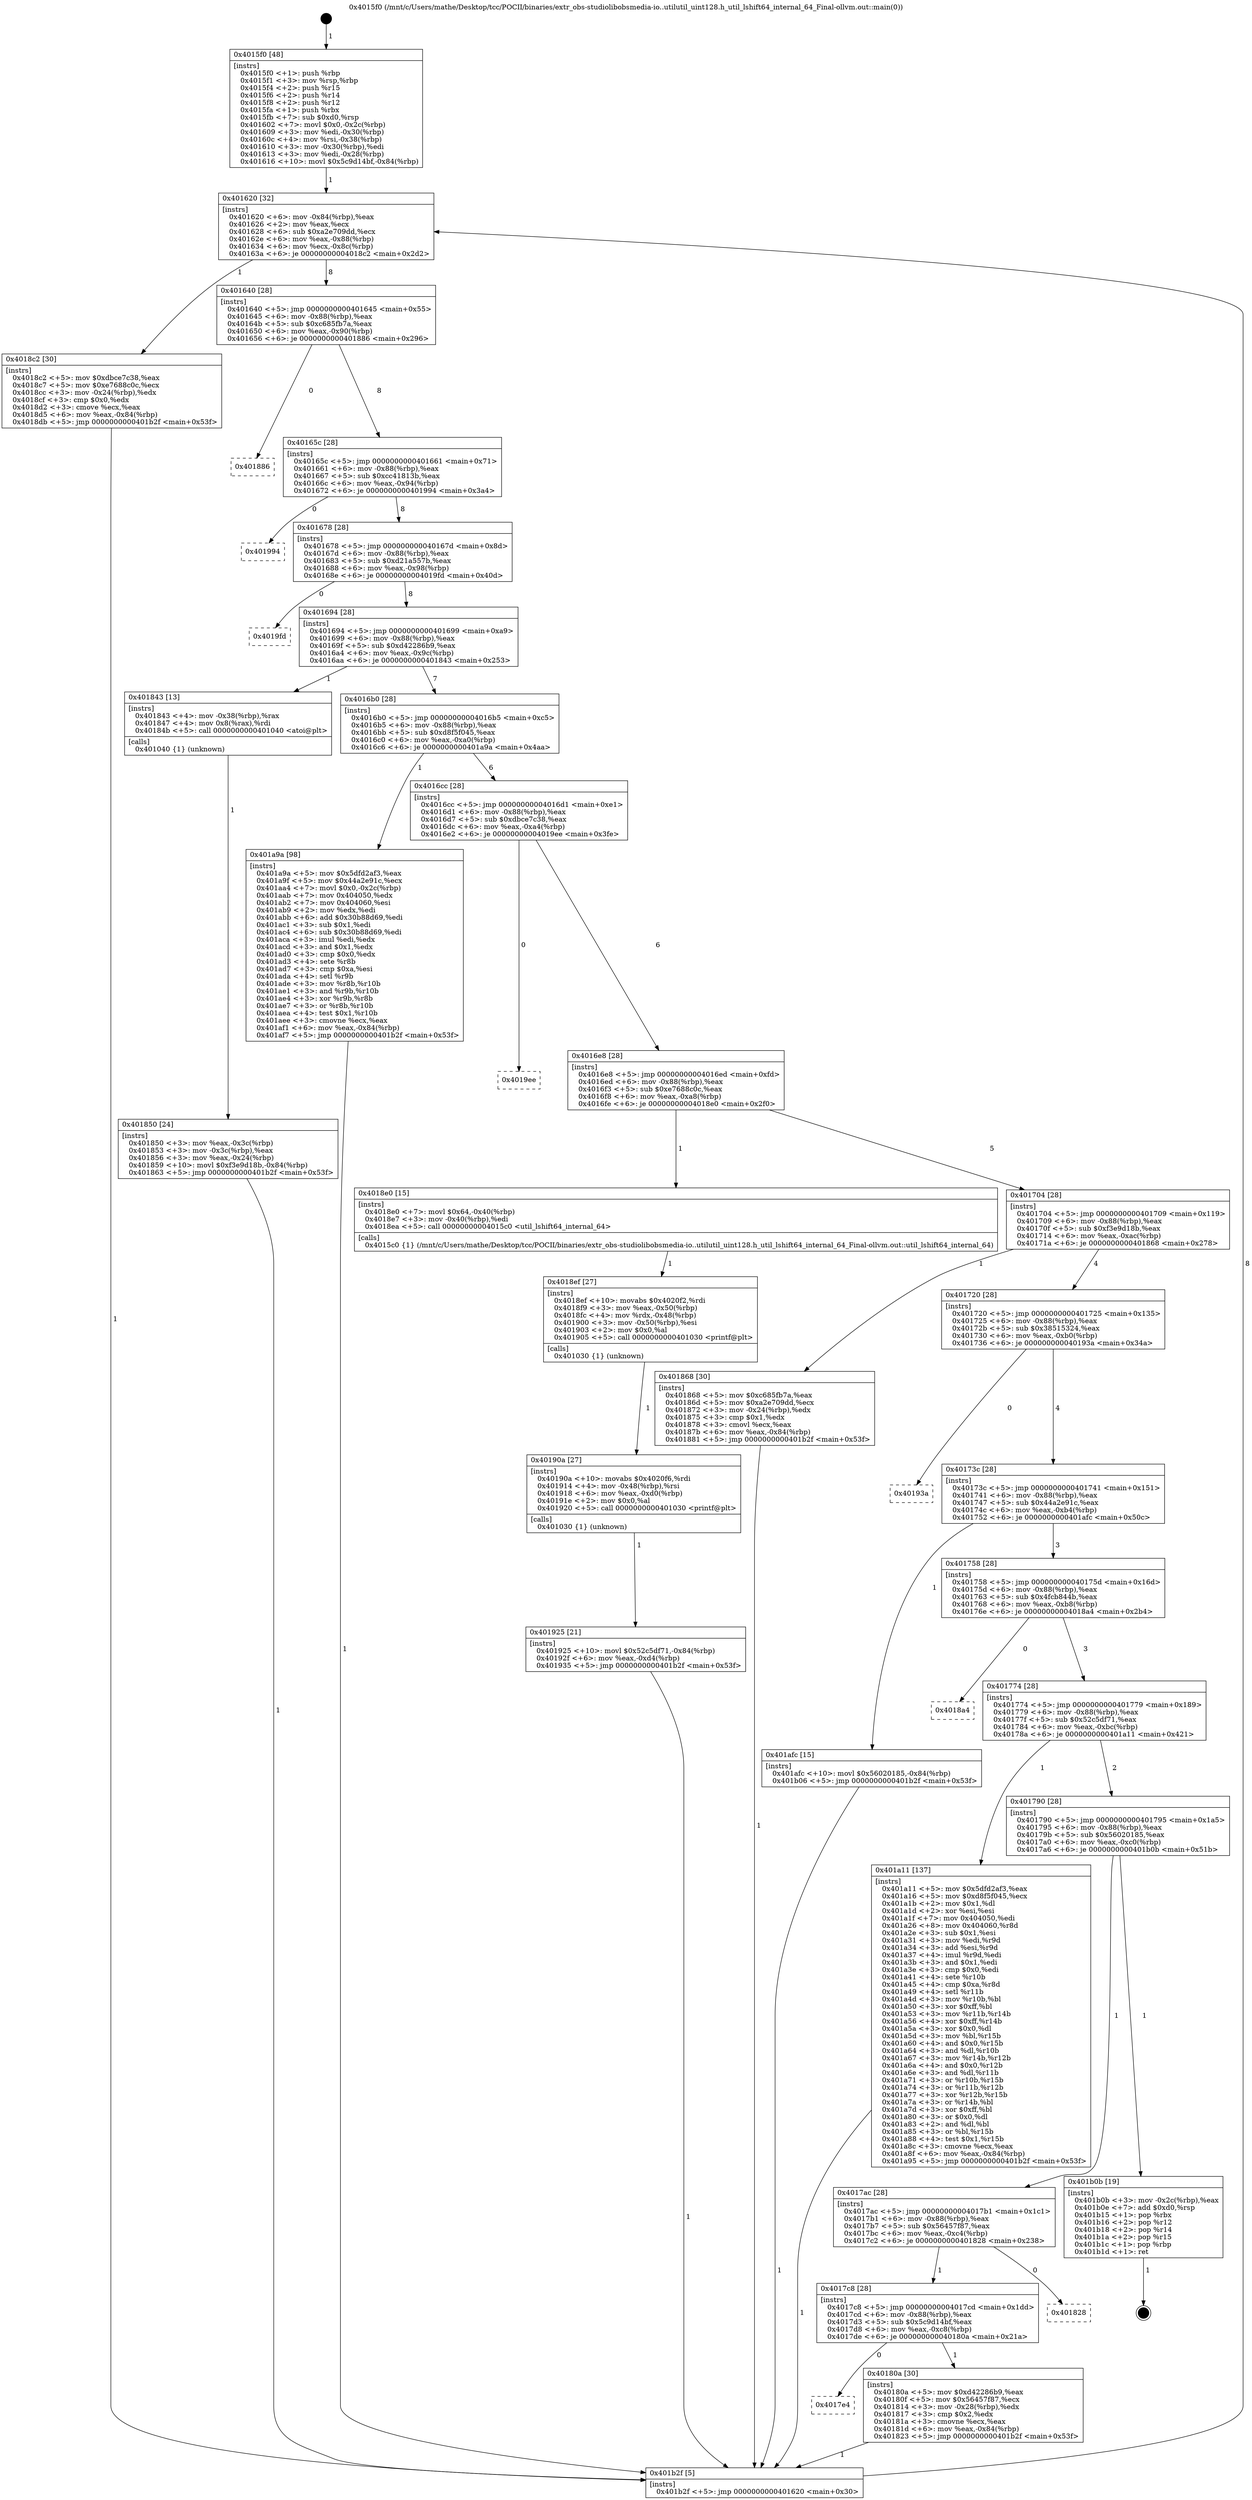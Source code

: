 digraph "0x4015f0" {
  label = "0x4015f0 (/mnt/c/Users/mathe/Desktop/tcc/POCII/binaries/extr_obs-studiolibobsmedia-io..utilutil_uint128.h_util_lshift64_internal_64_Final-ollvm.out::main(0))"
  labelloc = "t"
  node[shape=record]

  Entry [label="",width=0.3,height=0.3,shape=circle,fillcolor=black,style=filled]
  "0x401620" [label="{
     0x401620 [32]\l
     | [instrs]\l
     &nbsp;&nbsp;0x401620 \<+6\>: mov -0x84(%rbp),%eax\l
     &nbsp;&nbsp;0x401626 \<+2\>: mov %eax,%ecx\l
     &nbsp;&nbsp;0x401628 \<+6\>: sub $0xa2e709dd,%ecx\l
     &nbsp;&nbsp;0x40162e \<+6\>: mov %eax,-0x88(%rbp)\l
     &nbsp;&nbsp;0x401634 \<+6\>: mov %ecx,-0x8c(%rbp)\l
     &nbsp;&nbsp;0x40163a \<+6\>: je 00000000004018c2 \<main+0x2d2\>\l
  }"]
  "0x4018c2" [label="{
     0x4018c2 [30]\l
     | [instrs]\l
     &nbsp;&nbsp;0x4018c2 \<+5\>: mov $0xdbce7c38,%eax\l
     &nbsp;&nbsp;0x4018c7 \<+5\>: mov $0xe7688c0c,%ecx\l
     &nbsp;&nbsp;0x4018cc \<+3\>: mov -0x24(%rbp),%edx\l
     &nbsp;&nbsp;0x4018cf \<+3\>: cmp $0x0,%edx\l
     &nbsp;&nbsp;0x4018d2 \<+3\>: cmove %ecx,%eax\l
     &nbsp;&nbsp;0x4018d5 \<+6\>: mov %eax,-0x84(%rbp)\l
     &nbsp;&nbsp;0x4018db \<+5\>: jmp 0000000000401b2f \<main+0x53f\>\l
  }"]
  "0x401640" [label="{
     0x401640 [28]\l
     | [instrs]\l
     &nbsp;&nbsp;0x401640 \<+5\>: jmp 0000000000401645 \<main+0x55\>\l
     &nbsp;&nbsp;0x401645 \<+6\>: mov -0x88(%rbp),%eax\l
     &nbsp;&nbsp;0x40164b \<+5\>: sub $0xc685fb7a,%eax\l
     &nbsp;&nbsp;0x401650 \<+6\>: mov %eax,-0x90(%rbp)\l
     &nbsp;&nbsp;0x401656 \<+6\>: je 0000000000401886 \<main+0x296\>\l
  }"]
  Exit [label="",width=0.3,height=0.3,shape=circle,fillcolor=black,style=filled,peripheries=2]
  "0x401886" [label="{
     0x401886\l
  }", style=dashed]
  "0x40165c" [label="{
     0x40165c [28]\l
     | [instrs]\l
     &nbsp;&nbsp;0x40165c \<+5\>: jmp 0000000000401661 \<main+0x71\>\l
     &nbsp;&nbsp;0x401661 \<+6\>: mov -0x88(%rbp),%eax\l
     &nbsp;&nbsp;0x401667 \<+5\>: sub $0xcc41813b,%eax\l
     &nbsp;&nbsp;0x40166c \<+6\>: mov %eax,-0x94(%rbp)\l
     &nbsp;&nbsp;0x401672 \<+6\>: je 0000000000401994 \<main+0x3a4\>\l
  }"]
  "0x401925" [label="{
     0x401925 [21]\l
     | [instrs]\l
     &nbsp;&nbsp;0x401925 \<+10\>: movl $0x52c5df71,-0x84(%rbp)\l
     &nbsp;&nbsp;0x40192f \<+6\>: mov %eax,-0xd4(%rbp)\l
     &nbsp;&nbsp;0x401935 \<+5\>: jmp 0000000000401b2f \<main+0x53f\>\l
  }"]
  "0x401994" [label="{
     0x401994\l
  }", style=dashed]
  "0x401678" [label="{
     0x401678 [28]\l
     | [instrs]\l
     &nbsp;&nbsp;0x401678 \<+5\>: jmp 000000000040167d \<main+0x8d\>\l
     &nbsp;&nbsp;0x40167d \<+6\>: mov -0x88(%rbp),%eax\l
     &nbsp;&nbsp;0x401683 \<+5\>: sub $0xd21a557b,%eax\l
     &nbsp;&nbsp;0x401688 \<+6\>: mov %eax,-0x98(%rbp)\l
     &nbsp;&nbsp;0x40168e \<+6\>: je 00000000004019fd \<main+0x40d\>\l
  }"]
  "0x40190a" [label="{
     0x40190a [27]\l
     | [instrs]\l
     &nbsp;&nbsp;0x40190a \<+10\>: movabs $0x4020f6,%rdi\l
     &nbsp;&nbsp;0x401914 \<+4\>: mov -0x48(%rbp),%rsi\l
     &nbsp;&nbsp;0x401918 \<+6\>: mov %eax,-0xd0(%rbp)\l
     &nbsp;&nbsp;0x40191e \<+2\>: mov $0x0,%al\l
     &nbsp;&nbsp;0x401920 \<+5\>: call 0000000000401030 \<printf@plt\>\l
     | [calls]\l
     &nbsp;&nbsp;0x401030 \{1\} (unknown)\l
  }"]
  "0x4019fd" [label="{
     0x4019fd\l
  }", style=dashed]
  "0x401694" [label="{
     0x401694 [28]\l
     | [instrs]\l
     &nbsp;&nbsp;0x401694 \<+5\>: jmp 0000000000401699 \<main+0xa9\>\l
     &nbsp;&nbsp;0x401699 \<+6\>: mov -0x88(%rbp),%eax\l
     &nbsp;&nbsp;0x40169f \<+5\>: sub $0xd42286b9,%eax\l
     &nbsp;&nbsp;0x4016a4 \<+6\>: mov %eax,-0x9c(%rbp)\l
     &nbsp;&nbsp;0x4016aa \<+6\>: je 0000000000401843 \<main+0x253\>\l
  }"]
  "0x4018ef" [label="{
     0x4018ef [27]\l
     | [instrs]\l
     &nbsp;&nbsp;0x4018ef \<+10\>: movabs $0x4020f2,%rdi\l
     &nbsp;&nbsp;0x4018f9 \<+3\>: mov %eax,-0x50(%rbp)\l
     &nbsp;&nbsp;0x4018fc \<+4\>: mov %rdx,-0x48(%rbp)\l
     &nbsp;&nbsp;0x401900 \<+3\>: mov -0x50(%rbp),%esi\l
     &nbsp;&nbsp;0x401903 \<+2\>: mov $0x0,%al\l
     &nbsp;&nbsp;0x401905 \<+5\>: call 0000000000401030 \<printf@plt\>\l
     | [calls]\l
     &nbsp;&nbsp;0x401030 \{1\} (unknown)\l
  }"]
  "0x401843" [label="{
     0x401843 [13]\l
     | [instrs]\l
     &nbsp;&nbsp;0x401843 \<+4\>: mov -0x38(%rbp),%rax\l
     &nbsp;&nbsp;0x401847 \<+4\>: mov 0x8(%rax),%rdi\l
     &nbsp;&nbsp;0x40184b \<+5\>: call 0000000000401040 \<atoi@plt\>\l
     | [calls]\l
     &nbsp;&nbsp;0x401040 \{1\} (unknown)\l
  }"]
  "0x4016b0" [label="{
     0x4016b0 [28]\l
     | [instrs]\l
     &nbsp;&nbsp;0x4016b0 \<+5\>: jmp 00000000004016b5 \<main+0xc5\>\l
     &nbsp;&nbsp;0x4016b5 \<+6\>: mov -0x88(%rbp),%eax\l
     &nbsp;&nbsp;0x4016bb \<+5\>: sub $0xd8f5f045,%eax\l
     &nbsp;&nbsp;0x4016c0 \<+6\>: mov %eax,-0xa0(%rbp)\l
     &nbsp;&nbsp;0x4016c6 \<+6\>: je 0000000000401a9a \<main+0x4aa\>\l
  }"]
  "0x401850" [label="{
     0x401850 [24]\l
     | [instrs]\l
     &nbsp;&nbsp;0x401850 \<+3\>: mov %eax,-0x3c(%rbp)\l
     &nbsp;&nbsp;0x401853 \<+3\>: mov -0x3c(%rbp),%eax\l
     &nbsp;&nbsp;0x401856 \<+3\>: mov %eax,-0x24(%rbp)\l
     &nbsp;&nbsp;0x401859 \<+10\>: movl $0xf3e9d18b,-0x84(%rbp)\l
     &nbsp;&nbsp;0x401863 \<+5\>: jmp 0000000000401b2f \<main+0x53f\>\l
  }"]
  "0x401a9a" [label="{
     0x401a9a [98]\l
     | [instrs]\l
     &nbsp;&nbsp;0x401a9a \<+5\>: mov $0x5dfd2af3,%eax\l
     &nbsp;&nbsp;0x401a9f \<+5\>: mov $0x44a2e91c,%ecx\l
     &nbsp;&nbsp;0x401aa4 \<+7\>: movl $0x0,-0x2c(%rbp)\l
     &nbsp;&nbsp;0x401aab \<+7\>: mov 0x404050,%edx\l
     &nbsp;&nbsp;0x401ab2 \<+7\>: mov 0x404060,%esi\l
     &nbsp;&nbsp;0x401ab9 \<+2\>: mov %edx,%edi\l
     &nbsp;&nbsp;0x401abb \<+6\>: add $0x30b88d69,%edi\l
     &nbsp;&nbsp;0x401ac1 \<+3\>: sub $0x1,%edi\l
     &nbsp;&nbsp;0x401ac4 \<+6\>: sub $0x30b88d69,%edi\l
     &nbsp;&nbsp;0x401aca \<+3\>: imul %edi,%edx\l
     &nbsp;&nbsp;0x401acd \<+3\>: and $0x1,%edx\l
     &nbsp;&nbsp;0x401ad0 \<+3\>: cmp $0x0,%edx\l
     &nbsp;&nbsp;0x401ad3 \<+4\>: sete %r8b\l
     &nbsp;&nbsp;0x401ad7 \<+3\>: cmp $0xa,%esi\l
     &nbsp;&nbsp;0x401ada \<+4\>: setl %r9b\l
     &nbsp;&nbsp;0x401ade \<+3\>: mov %r8b,%r10b\l
     &nbsp;&nbsp;0x401ae1 \<+3\>: and %r9b,%r10b\l
     &nbsp;&nbsp;0x401ae4 \<+3\>: xor %r9b,%r8b\l
     &nbsp;&nbsp;0x401ae7 \<+3\>: or %r8b,%r10b\l
     &nbsp;&nbsp;0x401aea \<+4\>: test $0x1,%r10b\l
     &nbsp;&nbsp;0x401aee \<+3\>: cmovne %ecx,%eax\l
     &nbsp;&nbsp;0x401af1 \<+6\>: mov %eax,-0x84(%rbp)\l
     &nbsp;&nbsp;0x401af7 \<+5\>: jmp 0000000000401b2f \<main+0x53f\>\l
  }"]
  "0x4016cc" [label="{
     0x4016cc [28]\l
     | [instrs]\l
     &nbsp;&nbsp;0x4016cc \<+5\>: jmp 00000000004016d1 \<main+0xe1\>\l
     &nbsp;&nbsp;0x4016d1 \<+6\>: mov -0x88(%rbp),%eax\l
     &nbsp;&nbsp;0x4016d7 \<+5\>: sub $0xdbce7c38,%eax\l
     &nbsp;&nbsp;0x4016dc \<+6\>: mov %eax,-0xa4(%rbp)\l
     &nbsp;&nbsp;0x4016e2 \<+6\>: je 00000000004019ee \<main+0x3fe\>\l
  }"]
  "0x4015f0" [label="{
     0x4015f0 [48]\l
     | [instrs]\l
     &nbsp;&nbsp;0x4015f0 \<+1\>: push %rbp\l
     &nbsp;&nbsp;0x4015f1 \<+3\>: mov %rsp,%rbp\l
     &nbsp;&nbsp;0x4015f4 \<+2\>: push %r15\l
     &nbsp;&nbsp;0x4015f6 \<+2\>: push %r14\l
     &nbsp;&nbsp;0x4015f8 \<+2\>: push %r12\l
     &nbsp;&nbsp;0x4015fa \<+1\>: push %rbx\l
     &nbsp;&nbsp;0x4015fb \<+7\>: sub $0xd0,%rsp\l
     &nbsp;&nbsp;0x401602 \<+7\>: movl $0x0,-0x2c(%rbp)\l
     &nbsp;&nbsp;0x401609 \<+3\>: mov %edi,-0x30(%rbp)\l
     &nbsp;&nbsp;0x40160c \<+4\>: mov %rsi,-0x38(%rbp)\l
     &nbsp;&nbsp;0x401610 \<+3\>: mov -0x30(%rbp),%edi\l
     &nbsp;&nbsp;0x401613 \<+3\>: mov %edi,-0x28(%rbp)\l
     &nbsp;&nbsp;0x401616 \<+10\>: movl $0x5c9d14bf,-0x84(%rbp)\l
  }"]
  "0x4019ee" [label="{
     0x4019ee\l
  }", style=dashed]
  "0x4016e8" [label="{
     0x4016e8 [28]\l
     | [instrs]\l
     &nbsp;&nbsp;0x4016e8 \<+5\>: jmp 00000000004016ed \<main+0xfd\>\l
     &nbsp;&nbsp;0x4016ed \<+6\>: mov -0x88(%rbp),%eax\l
     &nbsp;&nbsp;0x4016f3 \<+5\>: sub $0xe7688c0c,%eax\l
     &nbsp;&nbsp;0x4016f8 \<+6\>: mov %eax,-0xa8(%rbp)\l
     &nbsp;&nbsp;0x4016fe \<+6\>: je 00000000004018e0 \<main+0x2f0\>\l
  }"]
  "0x401b2f" [label="{
     0x401b2f [5]\l
     | [instrs]\l
     &nbsp;&nbsp;0x401b2f \<+5\>: jmp 0000000000401620 \<main+0x30\>\l
  }"]
  "0x4018e0" [label="{
     0x4018e0 [15]\l
     | [instrs]\l
     &nbsp;&nbsp;0x4018e0 \<+7\>: movl $0x64,-0x40(%rbp)\l
     &nbsp;&nbsp;0x4018e7 \<+3\>: mov -0x40(%rbp),%edi\l
     &nbsp;&nbsp;0x4018ea \<+5\>: call 00000000004015c0 \<util_lshift64_internal_64\>\l
     | [calls]\l
     &nbsp;&nbsp;0x4015c0 \{1\} (/mnt/c/Users/mathe/Desktop/tcc/POCII/binaries/extr_obs-studiolibobsmedia-io..utilutil_uint128.h_util_lshift64_internal_64_Final-ollvm.out::util_lshift64_internal_64)\l
  }"]
  "0x401704" [label="{
     0x401704 [28]\l
     | [instrs]\l
     &nbsp;&nbsp;0x401704 \<+5\>: jmp 0000000000401709 \<main+0x119\>\l
     &nbsp;&nbsp;0x401709 \<+6\>: mov -0x88(%rbp),%eax\l
     &nbsp;&nbsp;0x40170f \<+5\>: sub $0xf3e9d18b,%eax\l
     &nbsp;&nbsp;0x401714 \<+6\>: mov %eax,-0xac(%rbp)\l
     &nbsp;&nbsp;0x40171a \<+6\>: je 0000000000401868 \<main+0x278\>\l
  }"]
  "0x4017e4" [label="{
     0x4017e4\l
  }", style=dashed]
  "0x401868" [label="{
     0x401868 [30]\l
     | [instrs]\l
     &nbsp;&nbsp;0x401868 \<+5\>: mov $0xc685fb7a,%eax\l
     &nbsp;&nbsp;0x40186d \<+5\>: mov $0xa2e709dd,%ecx\l
     &nbsp;&nbsp;0x401872 \<+3\>: mov -0x24(%rbp),%edx\l
     &nbsp;&nbsp;0x401875 \<+3\>: cmp $0x1,%edx\l
     &nbsp;&nbsp;0x401878 \<+3\>: cmovl %ecx,%eax\l
     &nbsp;&nbsp;0x40187b \<+6\>: mov %eax,-0x84(%rbp)\l
     &nbsp;&nbsp;0x401881 \<+5\>: jmp 0000000000401b2f \<main+0x53f\>\l
  }"]
  "0x401720" [label="{
     0x401720 [28]\l
     | [instrs]\l
     &nbsp;&nbsp;0x401720 \<+5\>: jmp 0000000000401725 \<main+0x135\>\l
     &nbsp;&nbsp;0x401725 \<+6\>: mov -0x88(%rbp),%eax\l
     &nbsp;&nbsp;0x40172b \<+5\>: sub $0x38515324,%eax\l
     &nbsp;&nbsp;0x401730 \<+6\>: mov %eax,-0xb0(%rbp)\l
     &nbsp;&nbsp;0x401736 \<+6\>: je 000000000040193a \<main+0x34a\>\l
  }"]
  "0x40180a" [label="{
     0x40180a [30]\l
     | [instrs]\l
     &nbsp;&nbsp;0x40180a \<+5\>: mov $0xd42286b9,%eax\l
     &nbsp;&nbsp;0x40180f \<+5\>: mov $0x56457f87,%ecx\l
     &nbsp;&nbsp;0x401814 \<+3\>: mov -0x28(%rbp),%edx\l
     &nbsp;&nbsp;0x401817 \<+3\>: cmp $0x2,%edx\l
     &nbsp;&nbsp;0x40181a \<+3\>: cmovne %ecx,%eax\l
     &nbsp;&nbsp;0x40181d \<+6\>: mov %eax,-0x84(%rbp)\l
     &nbsp;&nbsp;0x401823 \<+5\>: jmp 0000000000401b2f \<main+0x53f\>\l
  }"]
  "0x40193a" [label="{
     0x40193a\l
  }", style=dashed]
  "0x40173c" [label="{
     0x40173c [28]\l
     | [instrs]\l
     &nbsp;&nbsp;0x40173c \<+5\>: jmp 0000000000401741 \<main+0x151\>\l
     &nbsp;&nbsp;0x401741 \<+6\>: mov -0x88(%rbp),%eax\l
     &nbsp;&nbsp;0x401747 \<+5\>: sub $0x44a2e91c,%eax\l
     &nbsp;&nbsp;0x40174c \<+6\>: mov %eax,-0xb4(%rbp)\l
     &nbsp;&nbsp;0x401752 \<+6\>: je 0000000000401afc \<main+0x50c\>\l
  }"]
  "0x4017c8" [label="{
     0x4017c8 [28]\l
     | [instrs]\l
     &nbsp;&nbsp;0x4017c8 \<+5\>: jmp 00000000004017cd \<main+0x1dd\>\l
     &nbsp;&nbsp;0x4017cd \<+6\>: mov -0x88(%rbp),%eax\l
     &nbsp;&nbsp;0x4017d3 \<+5\>: sub $0x5c9d14bf,%eax\l
     &nbsp;&nbsp;0x4017d8 \<+6\>: mov %eax,-0xc8(%rbp)\l
     &nbsp;&nbsp;0x4017de \<+6\>: je 000000000040180a \<main+0x21a\>\l
  }"]
  "0x401afc" [label="{
     0x401afc [15]\l
     | [instrs]\l
     &nbsp;&nbsp;0x401afc \<+10\>: movl $0x56020185,-0x84(%rbp)\l
     &nbsp;&nbsp;0x401b06 \<+5\>: jmp 0000000000401b2f \<main+0x53f\>\l
  }"]
  "0x401758" [label="{
     0x401758 [28]\l
     | [instrs]\l
     &nbsp;&nbsp;0x401758 \<+5\>: jmp 000000000040175d \<main+0x16d\>\l
     &nbsp;&nbsp;0x40175d \<+6\>: mov -0x88(%rbp),%eax\l
     &nbsp;&nbsp;0x401763 \<+5\>: sub $0x4fcb844b,%eax\l
     &nbsp;&nbsp;0x401768 \<+6\>: mov %eax,-0xb8(%rbp)\l
     &nbsp;&nbsp;0x40176e \<+6\>: je 00000000004018a4 \<main+0x2b4\>\l
  }"]
  "0x401828" [label="{
     0x401828\l
  }", style=dashed]
  "0x4018a4" [label="{
     0x4018a4\l
  }", style=dashed]
  "0x401774" [label="{
     0x401774 [28]\l
     | [instrs]\l
     &nbsp;&nbsp;0x401774 \<+5\>: jmp 0000000000401779 \<main+0x189\>\l
     &nbsp;&nbsp;0x401779 \<+6\>: mov -0x88(%rbp),%eax\l
     &nbsp;&nbsp;0x40177f \<+5\>: sub $0x52c5df71,%eax\l
     &nbsp;&nbsp;0x401784 \<+6\>: mov %eax,-0xbc(%rbp)\l
     &nbsp;&nbsp;0x40178a \<+6\>: je 0000000000401a11 \<main+0x421\>\l
  }"]
  "0x4017ac" [label="{
     0x4017ac [28]\l
     | [instrs]\l
     &nbsp;&nbsp;0x4017ac \<+5\>: jmp 00000000004017b1 \<main+0x1c1\>\l
     &nbsp;&nbsp;0x4017b1 \<+6\>: mov -0x88(%rbp),%eax\l
     &nbsp;&nbsp;0x4017b7 \<+5\>: sub $0x56457f87,%eax\l
     &nbsp;&nbsp;0x4017bc \<+6\>: mov %eax,-0xc4(%rbp)\l
     &nbsp;&nbsp;0x4017c2 \<+6\>: je 0000000000401828 \<main+0x238\>\l
  }"]
  "0x401a11" [label="{
     0x401a11 [137]\l
     | [instrs]\l
     &nbsp;&nbsp;0x401a11 \<+5\>: mov $0x5dfd2af3,%eax\l
     &nbsp;&nbsp;0x401a16 \<+5\>: mov $0xd8f5f045,%ecx\l
     &nbsp;&nbsp;0x401a1b \<+2\>: mov $0x1,%dl\l
     &nbsp;&nbsp;0x401a1d \<+2\>: xor %esi,%esi\l
     &nbsp;&nbsp;0x401a1f \<+7\>: mov 0x404050,%edi\l
     &nbsp;&nbsp;0x401a26 \<+8\>: mov 0x404060,%r8d\l
     &nbsp;&nbsp;0x401a2e \<+3\>: sub $0x1,%esi\l
     &nbsp;&nbsp;0x401a31 \<+3\>: mov %edi,%r9d\l
     &nbsp;&nbsp;0x401a34 \<+3\>: add %esi,%r9d\l
     &nbsp;&nbsp;0x401a37 \<+4\>: imul %r9d,%edi\l
     &nbsp;&nbsp;0x401a3b \<+3\>: and $0x1,%edi\l
     &nbsp;&nbsp;0x401a3e \<+3\>: cmp $0x0,%edi\l
     &nbsp;&nbsp;0x401a41 \<+4\>: sete %r10b\l
     &nbsp;&nbsp;0x401a45 \<+4\>: cmp $0xa,%r8d\l
     &nbsp;&nbsp;0x401a49 \<+4\>: setl %r11b\l
     &nbsp;&nbsp;0x401a4d \<+3\>: mov %r10b,%bl\l
     &nbsp;&nbsp;0x401a50 \<+3\>: xor $0xff,%bl\l
     &nbsp;&nbsp;0x401a53 \<+3\>: mov %r11b,%r14b\l
     &nbsp;&nbsp;0x401a56 \<+4\>: xor $0xff,%r14b\l
     &nbsp;&nbsp;0x401a5a \<+3\>: xor $0x0,%dl\l
     &nbsp;&nbsp;0x401a5d \<+3\>: mov %bl,%r15b\l
     &nbsp;&nbsp;0x401a60 \<+4\>: and $0x0,%r15b\l
     &nbsp;&nbsp;0x401a64 \<+3\>: and %dl,%r10b\l
     &nbsp;&nbsp;0x401a67 \<+3\>: mov %r14b,%r12b\l
     &nbsp;&nbsp;0x401a6a \<+4\>: and $0x0,%r12b\l
     &nbsp;&nbsp;0x401a6e \<+3\>: and %dl,%r11b\l
     &nbsp;&nbsp;0x401a71 \<+3\>: or %r10b,%r15b\l
     &nbsp;&nbsp;0x401a74 \<+3\>: or %r11b,%r12b\l
     &nbsp;&nbsp;0x401a77 \<+3\>: xor %r12b,%r15b\l
     &nbsp;&nbsp;0x401a7a \<+3\>: or %r14b,%bl\l
     &nbsp;&nbsp;0x401a7d \<+3\>: xor $0xff,%bl\l
     &nbsp;&nbsp;0x401a80 \<+3\>: or $0x0,%dl\l
     &nbsp;&nbsp;0x401a83 \<+2\>: and %dl,%bl\l
     &nbsp;&nbsp;0x401a85 \<+3\>: or %bl,%r15b\l
     &nbsp;&nbsp;0x401a88 \<+4\>: test $0x1,%r15b\l
     &nbsp;&nbsp;0x401a8c \<+3\>: cmovne %ecx,%eax\l
     &nbsp;&nbsp;0x401a8f \<+6\>: mov %eax,-0x84(%rbp)\l
     &nbsp;&nbsp;0x401a95 \<+5\>: jmp 0000000000401b2f \<main+0x53f\>\l
  }"]
  "0x401790" [label="{
     0x401790 [28]\l
     | [instrs]\l
     &nbsp;&nbsp;0x401790 \<+5\>: jmp 0000000000401795 \<main+0x1a5\>\l
     &nbsp;&nbsp;0x401795 \<+6\>: mov -0x88(%rbp),%eax\l
     &nbsp;&nbsp;0x40179b \<+5\>: sub $0x56020185,%eax\l
     &nbsp;&nbsp;0x4017a0 \<+6\>: mov %eax,-0xc0(%rbp)\l
     &nbsp;&nbsp;0x4017a6 \<+6\>: je 0000000000401b0b \<main+0x51b\>\l
  }"]
  "0x401b0b" [label="{
     0x401b0b [19]\l
     | [instrs]\l
     &nbsp;&nbsp;0x401b0b \<+3\>: mov -0x2c(%rbp),%eax\l
     &nbsp;&nbsp;0x401b0e \<+7\>: add $0xd0,%rsp\l
     &nbsp;&nbsp;0x401b15 \<+1\>: pop %rbx\l
     &nbsp;&nbsp;0x401b16 \<+2\>: pop %r12\l
     &nbsp;&nbsp;0x401b18 \<+2\>: pop %r14\l
     &nbsp;&nbsp;0x401b1a \<+2\>: pop %r15\l
     &nbsp;&nbsp;0x401b1c \<+1\>: pop %rbp\l
     &nbsp;&nbsp;0x401b1d \<+1\>: ret\l
  }"]
  Entry -> "0x4015f0" [label=" 1"]
  "0x401620" -> "0x4018c2" [label=" 1"]
  "0x401620" -> "0x401640" [label=" 8"]
  "0x401b0b" -> Exit [label=" 1"]
  "0x401640" -> "0x401886" [label=" 0"]
  "0x401640" -> "0x40165c" [label=" 8"]
  "0x401afc" -> "0x401b2f" [label=" 1"]
  "0x40165c" -> "0x401994" [label=" 0"]
  "0x40165c" -> "0x401678" [label=" 8"]
  "0x401a9a" -> "0x401b2f" [label=" 1"]
  "0x401678" -> "0x4019fd" [label=" 0"]
  "0x401678" -> "0x401694" [label=" 8"]
  "0x401a11" -> "0x401b2f" [label=" 1"]
  "0x401694" -> "0x401843" [label=" 1"]
  "0x401694" -> "0x4016b0" [label=" 7"]
  "0x401925" -> "0x401b2f" [label=" 1"]
  "0x4016b0" -> "0x401a9a" [label=" 1"]
  "0x4016b0" -> "0x4016cc" [label=" 6"]
  "0x40190a" -> "0x401925" [label=" 1"]
  "0x4016cc" -> "0x4019ee" [label=" 0"]
  "0x4016cc" -> "0x4016e8" [label=" 6"]
  "0x4018ef" -> "0x40190a" [label=" 1"]
  "0x4016e8" -> "0x4018e0" [label=" 1"]
  "0x4016e8" -> "0x401704" [label=" 5"]
  "0x4018e0" -> "0x4018ef" [label=" 1"]
  "0x401704" -> "0x401868" [label=" 1"]
  "0x401704" -> "0x401720" [label=" 4"]
  "0x4018c2" -> "0x401b2f" [label=" 1"]
  "0x401720" -> "0x40193a" [label=" 0"]
  "0x401720" -> "0x40173c" [label=" 4"]
  "0x401868" -> "0x401b2f" [label=" 1"]
  "0x40173c" -> "0x401afc" [label=" 1"]
  "0x40173c" -> "0x401758" [label=" 3"]
  "0x401843" -> "0x401850" [label=" 1"]
  "0x401758" -> "0x4018a4" [label=" 0"]
  "0x401758" -> "0x401774" [label=" 3"]
  "0x401b2f" -> "0x401620" [label=" 8"]
  "0x401774" -> "0x401a11" [label=" 1"]
  "0x401774" -> "0x401790" [label=" 2"]
  "0x40180a" -> "0x401b2f" [label=" 1"]
  "0x401790" -> "0x401b0b" [label=" 1"]
  "0x401790" -> "0x4017ac" [label=" 1"]
  "0x4015f0" -> "0x401620" [label=" 1"]
  "0x4017ac" -> "0x401828" [label=" 0"]
  "0x4017ac" -> "0x4017c8" [label=" 1"]
  "0x401850" -> "0x401b2f" [label=" 1"]
  "0x4017c8" -> "0x40180a" [label=" 1"]
  "0x4017c8" -> "0x4017e4" [label=" 0"]
}
